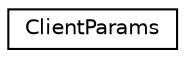 digraph "Graphical Class Hierarchy"
{
  edge [fontname="Helvetica",fontsize="10",labelfontname="Helvetica",labelfontsize="10"];
  node [fontname="Helvetica",fontsize="10",shape=record];
  rankdir="LR";
  Node0 [label="ClientParams",height=0.2,width=0.4,color="black", fillcolor="white", style="filled",URL="$structClientParams.html"];
}
